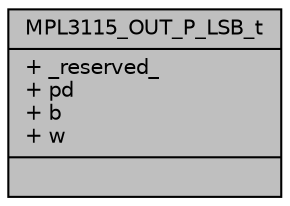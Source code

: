 digraph "MPL3115_OUT_P_LSB_t"
{
  edge [fontname="Helvetica",fontsize="10",labelfontname="Helvetica",labelfontsize="10"];
  node [fontname="Helvetica",fontsize="10",shape=record];
  Node1 [label="{MPL3115_OUT_P_LSB_t\n|+ _reserved_\l+ pd\l+ b\l+ w\l|}",height=0.2,width=0.4,color="black", fillcolor="grey75", style="filled", fontcolor="black"];
}
